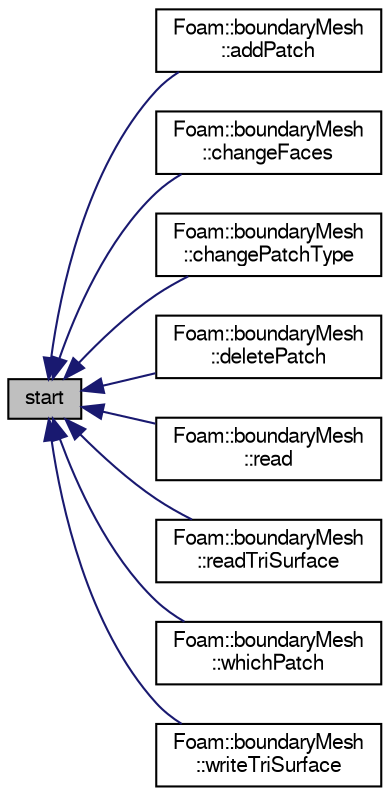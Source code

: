 digraph "start"
{
  bgcolor="transparent";
  edge [fontname="FreeSans",fontsize="10",labelfontname="FreeSans",labelfontsize="10"];
  node [fontname="FreeSans",fontsize="10",shape=record];
  rankdir="LR";
  Node1 [label="start",height=0.2,width=0.4,color="black", fillcolor="grey75", style="filled" fontcolor="black"];
  Node1 -> Node2 [dir="back",color="midnightblue",fontsize="10",style="solid",fontname="FreeSans"];
  Node2 [label="Foam::boundaryMesh\l::addPatch",height=0.2,width=0.4,color="black",URL="$a00142.html#a09c4e5c8d34934fb4a87b7e358903ec2",tooltip="Add to back of patch list. "];
  Node1 -> Node3 [dir="back",color="midnightblue",fontsize="10",style="solid",fontname="FreeSans"];
  Node3 [label="Foam::boundaryMesh\l::changeFaces",height=0.2,width=0.4,color="black",URL="$a00142.html#aa3edbdb390a2b28fbb17a16562278186",tooltip="Recalculate face ordering and patches. Return old to new. "];
  Node1 -> Node4 [dir="back",color="midnightblue",fontsize="10",style="solid",fontname="FreeSans"];
  Node4 [label="Foam::boundaryMesh\l::changePatchType",height=0.2,width=0.4,color="black",URL="$a00142.html#ae598cc11969a83a0ecf2be3e967948dd",tooltip="Change patch. "];
  Node1 -> Node5 [dir="back",color="midnightblue",fontsize="10",style="solid",fontname="FreeSans"];
  Node5 [label="Foam::boundaryMesh\l::deletePatch",height=0.2,width=0.4,color="black",URL="$a00142.html#a35bae3d1fccc75f1edba03069229ce71",tooltip="Delete from patch list. "];
  Node1 -> Node6 [dir="back",color="midnightblue",fontsize="10",style="solid",fontname="FreeSans"];
  Node6 [label="Foam::boundaryMesh\l::read",height=0.2,width=0.4,color="black",URL="$a00142.html#ad75a6a0d6490bd22adad55646a22e51b",tooltip="Read from boundaryMesh of polyMesh. "];
  Node1 -> Node7 [dir="back",color="midnightblue",fontsize="10",style="solid",fontname="FreeSans"];
  Node7 [label="Foam::boundaryMesh\l::readTriSurface",height=0.2,width=0.4,color="black",URL="$a00142.html#a2ee25ae613c57256a825ff088edc0839",tooltip="Read from triSurface. "];
  Node1 -> Node8 [dir="back",color="midnightblue",fontsize="10",style="solid",fontname="FreeSans"];
  Node8 [label="Foam::boundaryMesh\l::whichPatch",height=0.2,width=0.4,color="black",URL="$a00142.html#af37156106a421c4c76000f79bc7ea36f",tooltip="Get index of patch face is in. "];
  Node1 -> Node9 [dir="back",color="midnightblue",fontsize="10",style="solid",fontname="FreeSans"];
  Node9 [label="Foam::boundaryMesh\l::writeTriSurface",height=0.2,width=0.4,color="black",URL="$a00142.html#a79443a0e738c0e7e5bba68618c154e5b",tooltip="Write to file. "];
}
